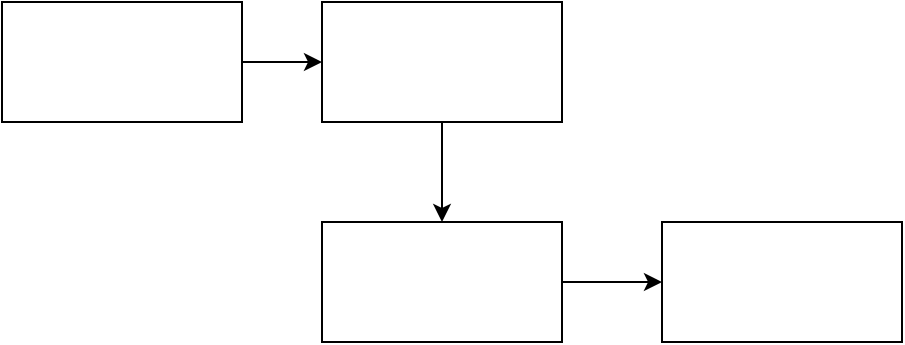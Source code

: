 <mxfile version="20.5.1" type="github"><diagram id="h3fObsoWk8gCtx4dTNHD" name="第 1 页"><mxGraphModel dx="1143" dy="720" grid="1" gridSize="10" guides="1" tooltips="1" connect="1" arrows="1" fold="1" page="1" pageScale="1" pageWidth="827" pageHeight="1169" math="0" shadow="0"><root><mxCell id="0"/><mxCell id="1" parent="0"/><mxCell id="d0ir-2K1xsigDdNr7zIn-4" style="edgeStyle=orthogonalEdgeStyle;rounded=0;orthogonalLoop=1;jettySize=auto;html=1;" parent="1" source="d0ir-2K1xsigDdNr7zIn-1" target="d0ir-2K1xsigDdNr7zIn-3" edge="1"><mxGeometry relative="1" as="geometry"/></mxCell><mxCell id="d0ir-2K1xsigDdNr7zIn-1" value="" style="rounded=0;whiteSpace=wrap;html=1;" parent="1" vertex="1"><mxGeometry x="150" y="230" width="120" height="60" as="geometry"/></mxCell><mxCell id="d0ir-2K1xsigDdNr7zIn-6" style="edgeStyle=orthogonalEdgeStyle;rounded=0;orthogonalLoop=1;jettySize=auto;html=1;" parent="1" source="d0ir-2K1xsigDdNr7zIn-3" target="d0ir-2K1xsigDdNr7zIn-5" edge="1"><mxGeometry relative="1" as="geometry"/></mxCell><mxCell id="d0ir-2K1xsigDdNr7zIn-3" value="" style="rounded=0;whiteSpace=wrap;html=1;" parent="1" vertex="1"><mxGeometry x="310" y="230" width="120" height="60" as="geometry"/></mxCell><mxCell id="d0ir-2K1xsigDdNr7zIn-8" value="" style="edgeStyle=orthogonalEdgeStyle;rounded=0;orthogonalLoop=1;jettySize=auto;html=1;" parent="1" source="d0ir-2K1xsigDdNr7zIn-5" target="d0ir-2K1xsigDdNr7zIn-7" edge="1"><mxGeometry relative="1" as="geometry"/></mxCell><mxCell id="d0ir-2K1xsigDdNr7zIn-5" value="" style="rounded=0;whiteSpace=wrap;html=1;" parent="1" vertex="1"><mxGeometry x="310" y="340" width="120" height="60" as="geometry"/></mxCell><mxCell id="d0ir-2K1xsigDdNr7zIn-7" value="" style="whiteSpace=wrap;html=1;rounded=0;" parent="1" vertex="1"><mxGeometry x="480" y="340" width="120" height="60" as="geometry"/></mxCell></root></mxGraphModel></diagram></mxfile>